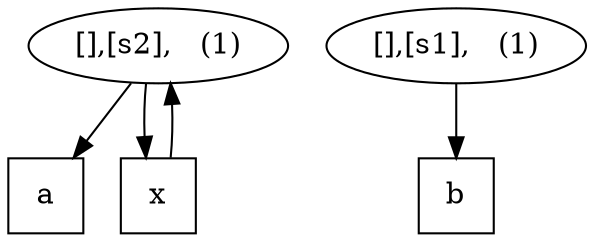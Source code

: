 digraph G {
    node [width=0.5];
xa4dea8 [label="a",shape=box]
xa4e218 [label="b",shape=box]
xa4dd48 [label="[],[s2],   (1)"]
xa4de50 [label="[],[s1],   (1)"]
xa4dc40 [label="x",shape=box]
xa4dd48 -> xa4dea8 
xa4de50 -> xa4e218 
xa4dd48 -> xa4dc40 
xa4dc40 -> xa4dd48 
}
